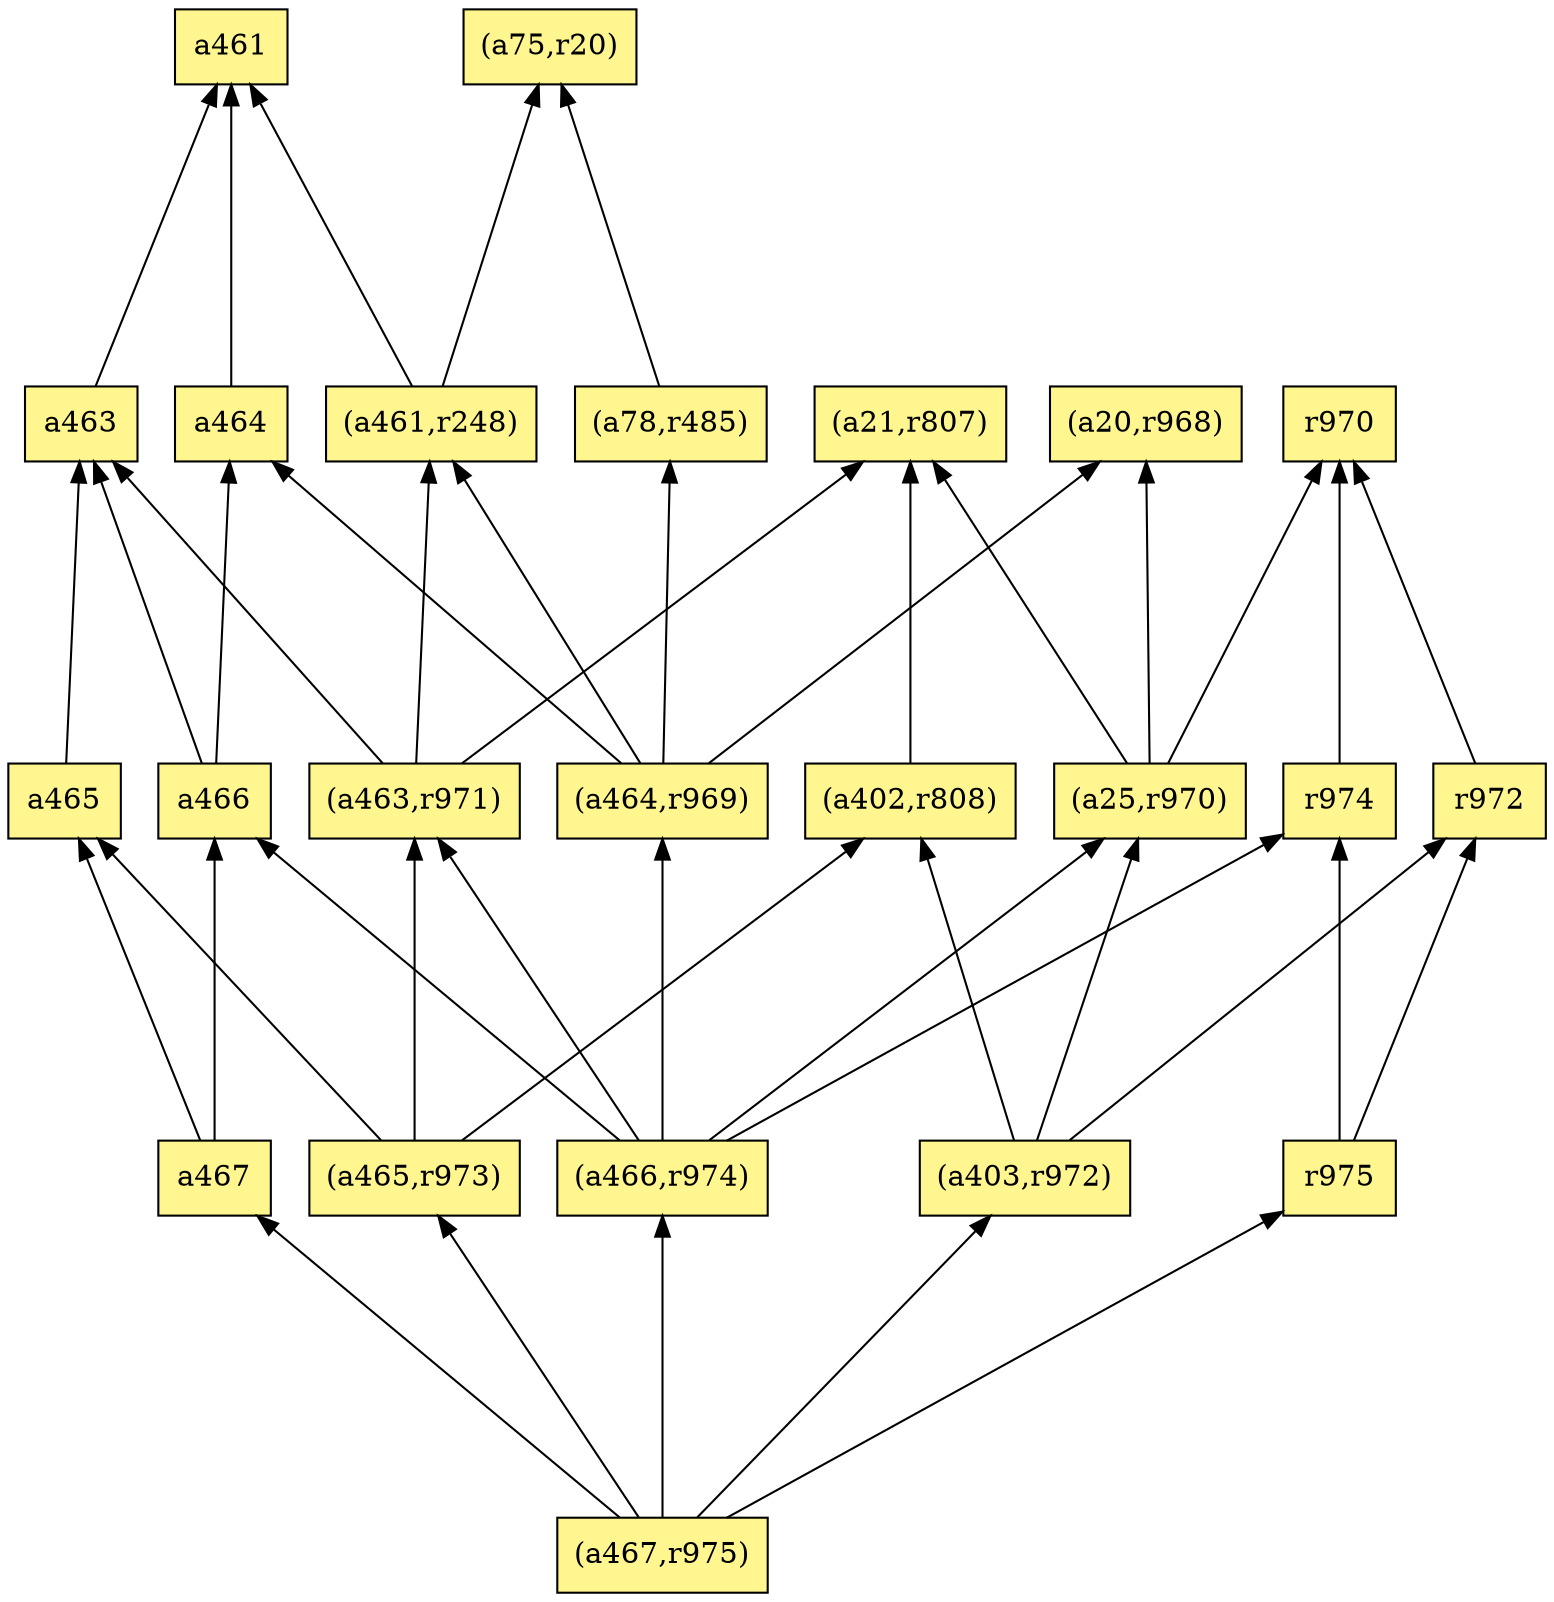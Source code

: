 digraph G {
rankdir=BT;ranksep="2.0";
"a463" [shape=record,fillcolor=khaki1,style=filled,label="{a463}"];
"(a21,r807)" [shape=record,fillcolor=khaki1,style=filled,label="{(a21,r807)}"];
"r970" [shape=record,fillcolor=khaki1,style=filled,label="{r970}"];
"(a465,r973)" [shape=record,fillcolor=khaki1,style=filled,label="{(a465,r973)}"];
"(a78,r485)" [shape=record,fillcolor=khaki1,style=filled,label="{(a78,r485)}"];
"r972" [shape=record,fillcolor=khaki1,style=filled,label="{r972}"];
"(a75,r20)" [shape=record,fillcolor=khaki1,style=filled,label="{(a75,r20)}"];
"(a403,r972)" [shape=record,fillcolor=khaki1,style=filled,label="{(a403,r972)}"];
"(a461,r248)" [shape=record,fillcolor=khaki1,style=filled,label="{(a461,r248)}"];
"(a20,r968)" [shape=record,fillcolor=khaki1,style=filled,label="{(a20,r968)}"];
"a461" [shape=record,fillcolor=khaki1,style=filled,label="{a461}"];
"(a467,r975)" [shape=record,fillcolor=khaki1,style=filled,label="{(a467,r975)}"];
"a466" [shape=record,fillcolor=khaki1,style=filled,label="{a466}"];
"(a464,r969)" [shape=record,fillcolor=khaki1,style=filled,label="{(a464,r969)}"];
"(a25,r970)" [shape=record,fillcolor=khaki1,style=filled,label="{(a25,r970)}"];
"r974" [shape=record,fillcolor=khaki1,style=filled,label="{r974}"];
"r975" [shape=record,fillcolor=khaki1,style=filled,label="{r975}"];
"a467" [shape=record,fillcolor=khaki1,style=filled,label="{a467}"];
"(a463,r971)" [shape=record,fillcolor=khaki1,style=filled,label="{(a463,r971)}"];
"a464" [shape=record,fillcolor=khaki1,style=filled,label="{a464}"];
"(a402,r808)" [shape=record,fillcolor=khaki1,style=filled,label="{(a402,r808)}"];
"(a466,r974)" [shape=record,fillcolor=khaki1,style=filled,label="{(a466,r974)}"];
"a465" [shape=record,fillcolor=khaki1,style=filled,label="{a465}"];
"a463" -> "a461"
"(a465,r973)" -> "(a463,r971)"
"(a465,r973)" -> "(a402,r808)"
"(a465,r973)" -> "a465"
"(a78,r485)" -> "(a75,r20)"
"r972" -> "r970"
"(a403,r972)" -> "(a25,r970)"
"(a403,r972)" -> "r972"
"(a403,r972)" -> "(a402,r808)"
"(a461,r248)" -> "(a75,r20)"
"(a461,r248)" -> "a461"
"(a467,r975)" -> "(a465,r973)"
"(a467,r975)" -> "(a403,r972)"
"(a467,r975)" -> "r975"
"(a467,r975)" -> "a467"
"(a467,r975)" -> "(a466,r974)"
"a466" -> "a463"
"a466" -> "a464"
"(a464,r969)" -> "(a78,r485)"
"(a464,r969)" -> "(a461,r248)"
"(a464,r969)" -> "(a20,r968)"
"(a464,r969)" -> "a464"
"(a25,r970)" -> "(a21,r807)"
"(a25,r970)" -> "r970"
"(a25,r970)" -> "(a20,r968)"
"r974" -> "r970"
"r975" -> "r974"
"r975" -> "r972"
"a467" -> "a466"
"a467" -> "a465"
"(a463,r971)" -> "a463"
"(a463,r971)" -> "(a461,r248)"
"(a463,r971)" -> "(a21,r807)"
"a464" -> "a461"
"(a402,r808)" -> "(a21,r807)"
"(a466,r974)" -> "(a464,r969)"
"(a466,r974)" -> "(a25,r970)"
"(a466,r974)" -> "r974"
"(a466,r974)" -> "(a463,r971)"
"(a466,r974)" -> "a466"
"a465" -> "a463"
}